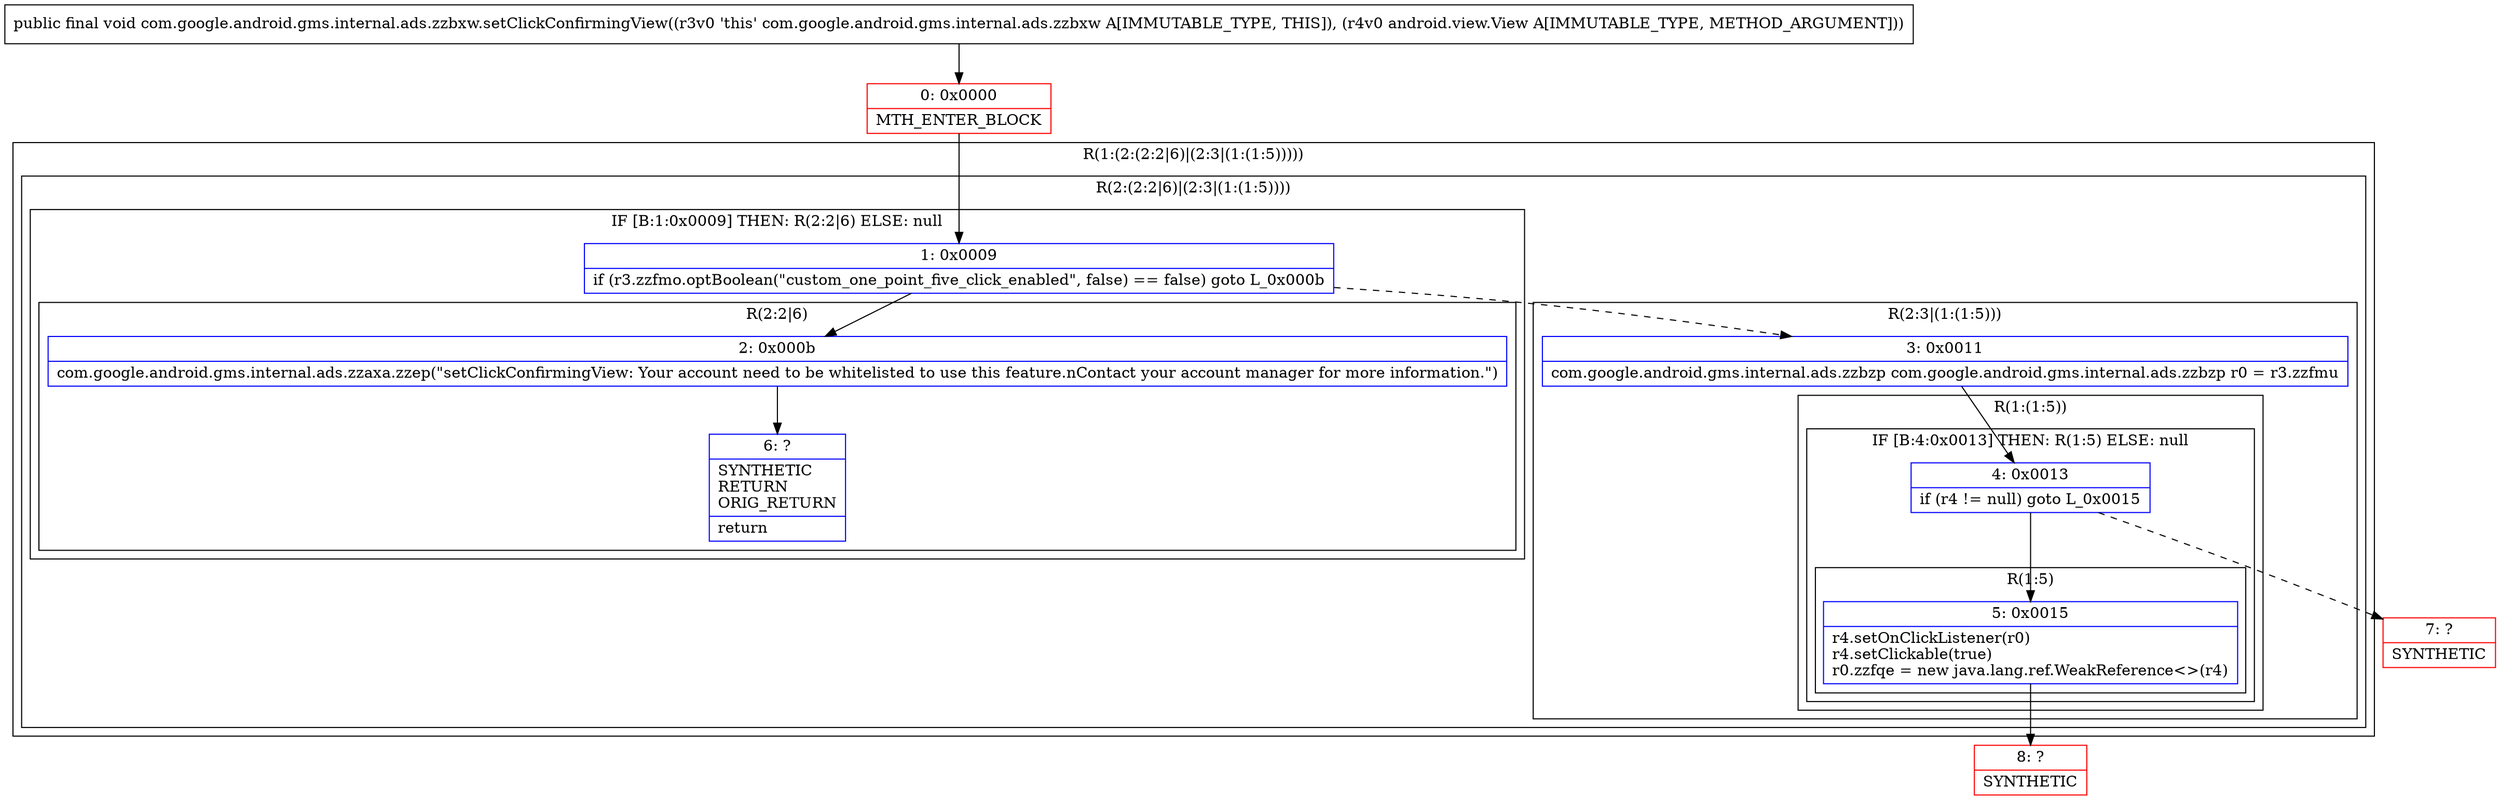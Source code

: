 digraph "CFG forcom.google.android.gms.internal.ads.zzbxw.setClickConfirmingView(Landroid\/view\/View;)V" {
subgraph cluster_Region_574096017 {
label = "R(1:(2:(2:2|6)|(2:3|(1:(1:5)))))";
node [shape=record,color=blue];
subgraph cluster_Region_1330419978 {
label = "R(2:(2:2|6)|(2:3|(1:(1:5))))";
node [shape=record,color=blue];
subgraph cluster_IfRegion_240045652 {
label = "IF [B:1:0x0009] THEN: R(2:2|6) ELSE: null";
node [shape=record,color=blue];
Node_1 [shape=record,label="{1\:\ 0x0009|if (r3.zzfmo.optBoolean(\"custom_one_point_five_click_enabled\", false) == false) goto L_0x000b\l}"];
subgraph cluster_Region_1755077788 {
label = "R(2:2|6)";
node [shape=record,color=blue];
Node_2 [shape=record,label="{2\:\ 0x000b|com.google.android.gms.internal.ads.zzaxa.zzep(\"setClickConfirmingView: Your account need to be whitelisted to use this feature.nContact your account manager for more information.\")\l}"];
Node_6 [shape=record,label="{6\:\ ?|SYNTHETIC\lRETURN\lORIG_RETURN\l|return\l}"];
}
}
subgraph cluster_Region_1995176945 {
label = "R(2:3|(1:(1:5)))";
node [shape=record,color=blue];
Node_3 [shape=record,label="{3\:\ 0x0011|com.google.android.gms.internal.ads.zzbzp com.google.android.gms.internal.ads.zzbzp r0 = r3.zzfmu\l}"];
subgraph cluster_Region_181594004 {
label = "R(1:(1:5))";
node [shape=record,color=blue];
subgraph cluster_IfRegion_570276621 {
label = "IF [B:4:0x0013] THEN: R(1:5) ELSE: null";
node [shape=record,color=blue];
Node_4 [shape=record,label="{4\:\ 0x0013|if (r4 != null) goto L_0x0015\l}"];
subgraph cluster_Region_1074516611 {
label = "R(1:5)";
node [shape=record,color=blue];
Node_5 [shape=record,label="{5\:\ 0x0015|r4.setOnClickListener(r0)\lr4.setClickable(true)\lr0.zzfqe = new java.lang.ref.WeakReference\<\>(r4)\l}"];
}
}
}
}
}
}
Node_0 [shape=record,color=red,label="{0\:\ 0x0000|MTH_ENTER_BLOCK\l}"];
Node_7 [shape=record,color=red,label="{7\:\ ?|SYNTHETIC\l}"];
Node_8 [shape=record,color=red,label="{8\:\ ?|SYNTHETIC\l}"];
MethodNode[shape=record,label="{public final void com.google.android.gms.internal.ads.zzbxw.setClickConfirmingView((r3v0 'this' com.google.android.gms.internal.ads.zzbxw A[IMMUTABLE_TYPE, THIS]), (r4v0 android.view.View A[IMMUTABLE_TYPE, METHOD_ARGUMENT])) }"];
MethodNode -> Node_0;
Node_1 -> Node_2;
Node_1 -> Node_3[style=dashed];
Node_2 -> Node_6;
Node_3 -> Node_4;
Node_4 -> Node_5;
Node_4 -> Node_7[style=dashed];
Node_5 -> Node_8;
Node_0 -> Node_1;
}

